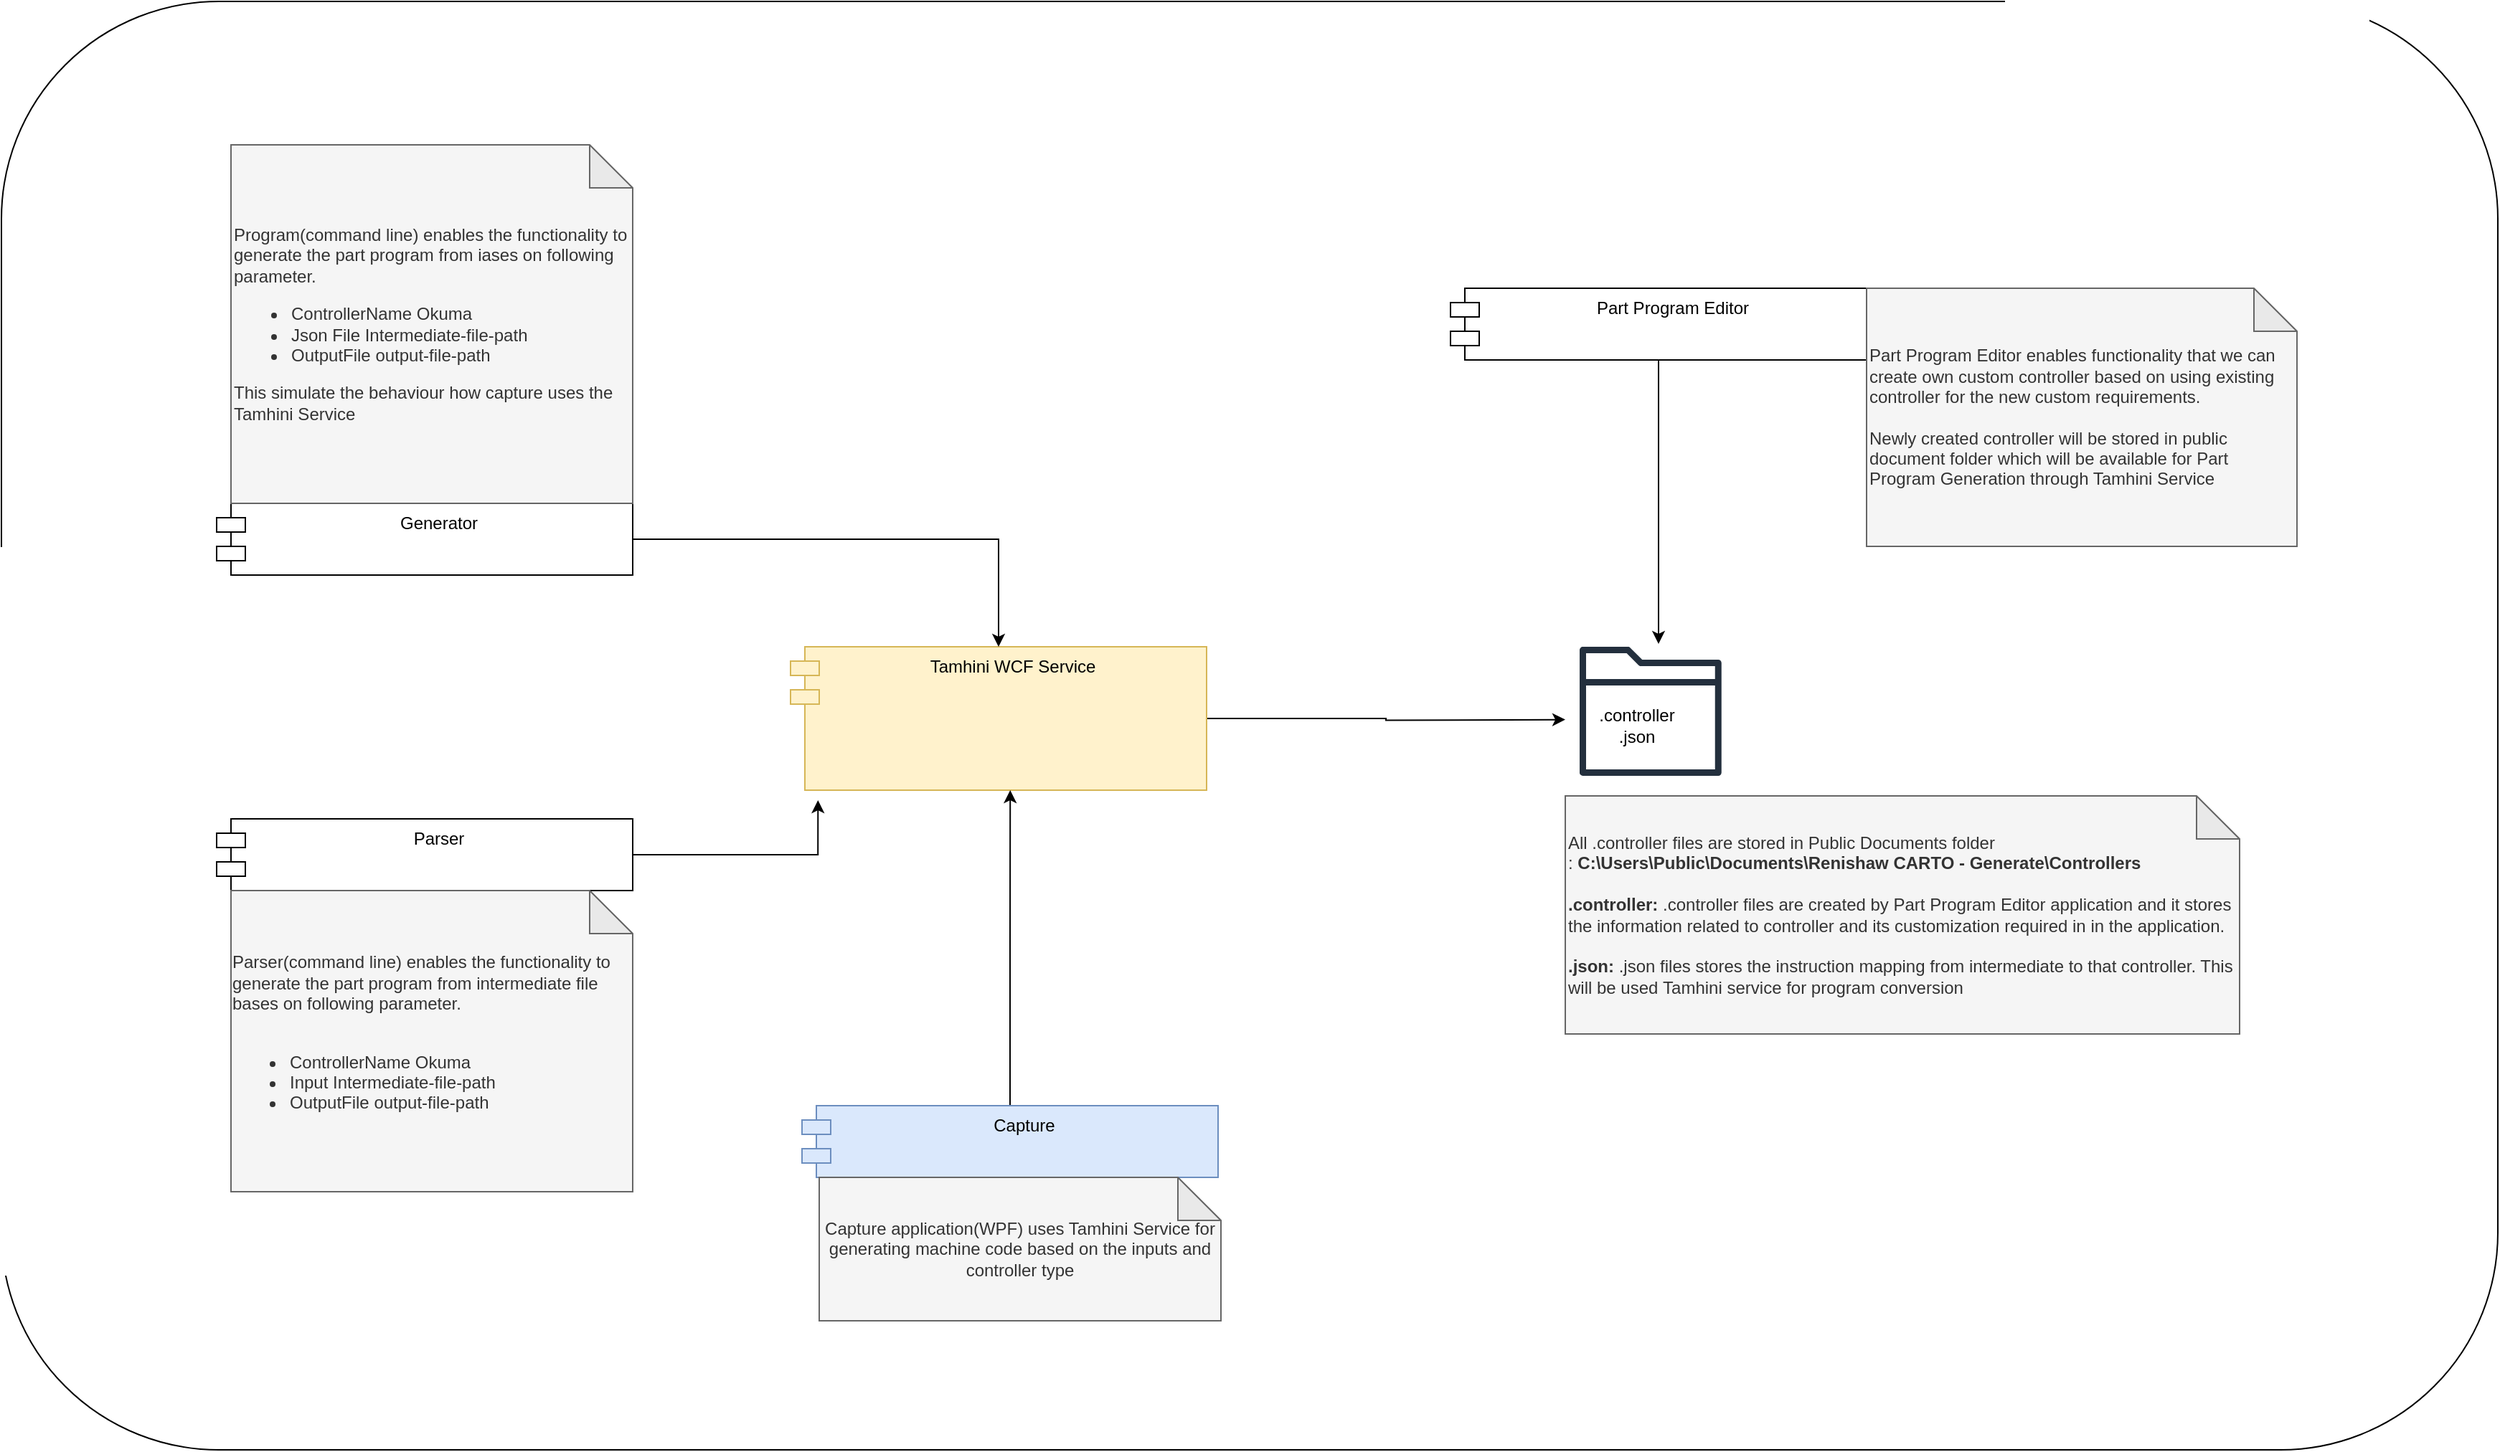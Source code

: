 <mxfile version="21.6.8" type="github">
  <diagram name="Page-1" id="3JGw6h-FGLD1LkS74OxS">
    <mxGraphModel dx="2876" dy="2260" grid="1" gridSize="10" guides="1" tooltips="1" connect="1" arrows="1" fold="1" page="1" pageScale="1" pageWidth="827" pageHeight="1169" math="0" shadow="0">
      <root>
        <mxCell id="0" />
        <mxCell id="1" parent="0" />
        <mxCell id="L4AEFNL89In-wAapZhFh-22" value="" style="rounded=1;whiteSpace=wrap;html=1;" vertex="1" parent="1">
          <mxGeometry x="-220" y="-120" width="1740" height="1010" as="geometry" />
        </mxCell>
        <mxCell id="L4AEFNL89In-wAapZhFh-9" style="edgeStyle=orthogonalEdgeStyle;rounded=0;orthogonalLoop=1;jettySize=auto;html=1;" edge="1" parent="1" source="L4AEFNL89In-wAapZhFh-1">
          <mxGeometry relative="1" as="geometry">
            <mxPoint x="870" y="380.8" as="targetPoint" />
          </mxGeometry>
        </mxCell>
        <mxCell id="L4AEFNL89In-wAapZhFh-1" value="Tamhini WCF Service" style="shape=module;align=left;spacingLeft=20;align=center;verticalAlign=top;whiteSpace=wrap;html=1;fillColor=#fff2cc;strokeColor=#d6b656;" vertex="1" parent="1">
          <mxGeometry x="330" y="330" width="290" height="100" as="geometry" />
        </mxCell>
        <mxCell id="L4AEFNL89In-wAapZhFh-14" style="edgeStyle=orthogonalEdgeStyle;rounded=0;orthogonalLoop=1;jettySize=auto;html=1;entryX=0.066;entryY=1.07;entryDx=0;entryDy=0;entryPerimeter=0;" edge="1" parent="1" source="L4AEFNL89In-wAapZhFh-2" target="L4AEFNL89In-wAapZhFh-1">
          <mxGeometry relative="1" as="geometry" />
        </mxCell>
        <mxCell id="L4AEFNL89In-wAapZhFh-2" value="Parser" style="shape=module;align=left;spacingLeft=20;align=center;verticalAlign=top;whiteSpace=wrap;html=1;" vertex="1" parent="1">
          <mxGeometry x="-70" y="450" width="290" height="50" as="geometry" />
        </mxCell>
        <mxCell id="L4AEFNL89In-wAapZhFh-17" style="edgeStyle=orthogonalEdgeStyle;rounded=0;orthogonalLoop=1;jettySize=auto;html=1;" edge="1" parent="1" source="L4AEFNL89In-wAapZhFh-3" target="L4AEFNL89In-wAapZhFh-1">
          <mxGeometry relative="1" as="geometry" />
        </mxCell>
        <mxCell id="L4AEFNL89In-wAapZhFh-3" value="Generator" style="shape=module;align=left;spacingLeft=20;align=center;verticalAlign=top;whiteSpace=wrap;html=1;" vertex="1" parent="1">
          <mxGeometry x="-70" y="230" width="290" height="50" as="geometry" />
        </mxCell>
        <mxCell id="L4AEFNL89In-wAapZhFh-12" style="edgeStyle=orthogonalEdgeStyle;rounded=0;orthogonalLoop=1;jettySize=auto;html=1;entryX=0.528;entryY=1;entryDx=0;entryDy=0;entryPerimeter=0;" edge="1" parent="1" source="L4AEFNL89In-wAapZhFh-4" target="L4AEFNL89In-wAapZhFh-1">
          <mxGeometry relative="1" as="geometry" />
        </mxCell>
        <mxCell id="L4AEFNL89In-wAapZhFh-4" value="Capture" style="shape=module;align=left;spacingLeft=20;align=center;verticalAlign=top;whiteSpace=wrap;html=1;fillColor=#dae8fc;strokeColor=#6c8ebf;" vertex="1" parent="1">
          <mxGeometry x="338" y="650" width="290" height="50" as="geometry" />
        </mxCell>
        <mxCell id="L4AEFNL89In-wAapZhFh-11" style="edgeStyle=orthogonalEdgeStyle;rounded=0;orthogonalLoop=1;jettySize=auto;html=1;" edge="1" parent="1" source="L4AEFNL89In-wAapZhFh-5">
          <mxGeometry relative="1" as="geometry">
            <mxPoint x="935" y="328" as="targetPoint" />
          </mxGeometry>
        </mxCell>
        <mxCell id="L4AEFNL89In-wAapZhFh-5" value="Part Program Editor" style="shape=module;align=left;spacingLeft=20;align=center;verticalAlign=top;whiteSpace=wrap;html=1;" vertex="1" parent="1">
          <mxGeometry x="790" y="80" width="290" height="50" as="geometry" />
        </mxCell>
        <mxCell id="L4AEFNL89In-wAapZhFh-13" value="Capture application(WPF) uses Tamhini Service for generating machine code based on the inputs and controller type" style="shape=note;whiteSpace=wrap;html=1;backgroundOutline=1;darkOpacity=0.05;fillColor=#f5f5f5;strokeColor=#666666;fontColor=#333333;" vertex="1" parent="1">
          <mxGeometry x="350" y="700" width="280" height="100" as="geometry" />
        </mxCell>
        <mxCell id="L4AEFNL89In-wAapZhFh-15" value="&lt;div style=&quot;text-align: left;&quot;&gt;&lt;span style=&quot;background-color: initial;&quot;&gt;Parser(command line) enables the functionality to generate the part program from intermediate file bases on following parameter.&lt;br&gt;&lt;br&gt;&lt;ul&gt;&lt;li&gt;&lt;span style=&quot;background-color: initial;&quot;&gt;ControllerName Okuma&lt;/span&gt;&lt;/li&gt;&lt;li&gt;&lt;span style=&quot;background-color: initial;&quot;&gt;Input Intermediate-file-path&lt;/span&gt;&lt;/li&gt;&lt;li&gt;&lt;span style=&quot;background-color: initial;&quot;&gt;OutputFile output-file-path&lt;/span&gt;&lt;/li&gt;&lt;/ul&gt;&lt;/span&gt;&lt;/div&gt;" style="shape=note;whiteSpace=wrap;html=1;backgroundOutline=1;darkOpacity=0.05;fillColor=#f5f5f5;fontColor=#333333;strokeColor=#666666;" vertex="1" parent="1">
          <mxGeometry x="-60" y="500" width="280" height="210" as="geometry" />
        </mxCell>
        <mxCell id="L4AEFNL89In-wAapZhFh-16" value="&lt;div style=&quot;&quot;&gt;&lt;span style=&quot;background-color: initial;&quot;&gt;Program(command line) enables the functionality to generate the part program from iases on following parameter.&lt;br&gt;&lt;ul&gt;&lt;li&gt;&lt;span style=&quot;background-color: initial;&quot;&gt;ControllerName Okuma&lt;/span&gt;&lt;/li&gt;&lt;li&gt;&lt;span style=&quot;background-color: initial;&quot;&gt;Json File Intermediate-file-path&lt;/span&gt;&lt;/li&gt;&lt;li&gt;&lt;span style=&quot;background-color: initial;&quot;&gt;OutputFile output-file-path&lt;/span&gt;&lt;/li&gt;&lt;/ul&gt;&lt;div&gt;This simulate the behaviour how capture uses the Tamhini Service&lt;/div&gt;&lt;/span&gt;&lt;/div&gt;" style="shape=note;whiteSpace=wrap;html=1;backgroundOutline=1;darkOpacity=0.05;align=left;fillColor=#f5f5f5;fontColor=#333333;strokeColor=#666666;" vertex="1" parent="1">
          <mxGeometry x="-60" y="-20" width="280" height="250" as="geometry" />
        </mxCell>
        <mxCell id="L4AEFNL89In-wAapZhFh-18" value="All .controller files are stored in Public Documents folder :&amp;nbsp;&lt;b&gt;C:\Users\Public\Documents\Renishaw CARTO - Generate\Controllers&lt;br&gt;&lt;br&gt;.controller: &lt;/b&gt;.controller files are created by Part Program Editor application and it stores the information related to controller and its customization required in in the application.&lt;br&gt;&lt;br&gt;&lt;b&gt;.json: &lt;/b&gt;.json files stores the instruction mapping from intermediate to that controller. This will be used&lt;b&gt;&amp;nbsp;&lt;/b&gt;Tamhini service for program conversion" style="shape=note;whiteSpace=wrap;html=1;backgroundOutline=1;darkOpacity=0.05;align=left;fillColor=#f5f5f5;fontColor=#333333;strokeColor=#666666;" vertex="1" parent="1">
          <mxGeometry x="870" y="434" width="470" height="166" as="geometry" />
        </mxCell>
        <mxCell id="L4AEFNL89In-wAapZhFh-19" value="&lt;div style=&quot;&quot;&gt;Part Program Editor enables functionality that we can create own custom controller based on using existing controller for the new custom requirements.&lt;br&gt;&lt;/div&gt;&lt;div style=&quot;&quot;&gt;&lt;br&gt;&lt;/div&gt;&lt;div style=&quot;&quot;&gt;Newly created controller will be stored in public document folder which will be available for Part Program Generation through Tamhini Service&lt;/div&gt;" style="shape=note;whiteSpace=wrap;html=1;backgroundOutline=1;darkOpacity=0.05;align=left;fillColor=#f5f5f5;fontColor=#333333;strokeColor=#666666;" vertex="1" parent="1">
          <mxGeometry x="1080" y="80" width="300" height="180" as="geometry" />
        </mxCell>
        <mxCell id="L4AEFNL89In-wAapZhFh-21" value="" style="group" vertex="1" connectable="0" parent="1">
          <mxGeometry x="880" y="330" width="98.87" height="90" as="geometry" />
        </mxCell>
        <mxCell id="L4AEFNL89In-wAapZhFh-20" value="" style="sketch=0;outlineConnect=0;fontColor=#232F3E;gradientColor=none;fillColor=#232F3D;strokeColor=none;dashed=0;verticalLabelPosition=bottom;verticalAlign=top;align=center;html=1;fontSize=12;fontStyle=0;aspect=fixed;pointerEvents=1;shape=mxgraph.aws4.folder;" vertex="1" parent="L4AEFNL89In-wAapZhFh-21">
          <mxGeometry width="98.87" height="90" as="geometry" />
        </mxCell>
        <mxCell id="L4AEFNL89In-wAapZhFh-7" value=".controller&lt;br&gt;.json" style="text;html=1;strokeColor=none;fillColor=none;align=center;verticalAlign=middle;whiteSpace=wrap;rounded=0;" vertex="1" parent="L4AEFNL89In-wAapZhFh-21">
          <mxGeometry x="10" y="40" width="60" height="30" as="geometry" />
        </mxCell>
      </root>
    </mxGraphModel>
  </diagram>
</mxfile>
